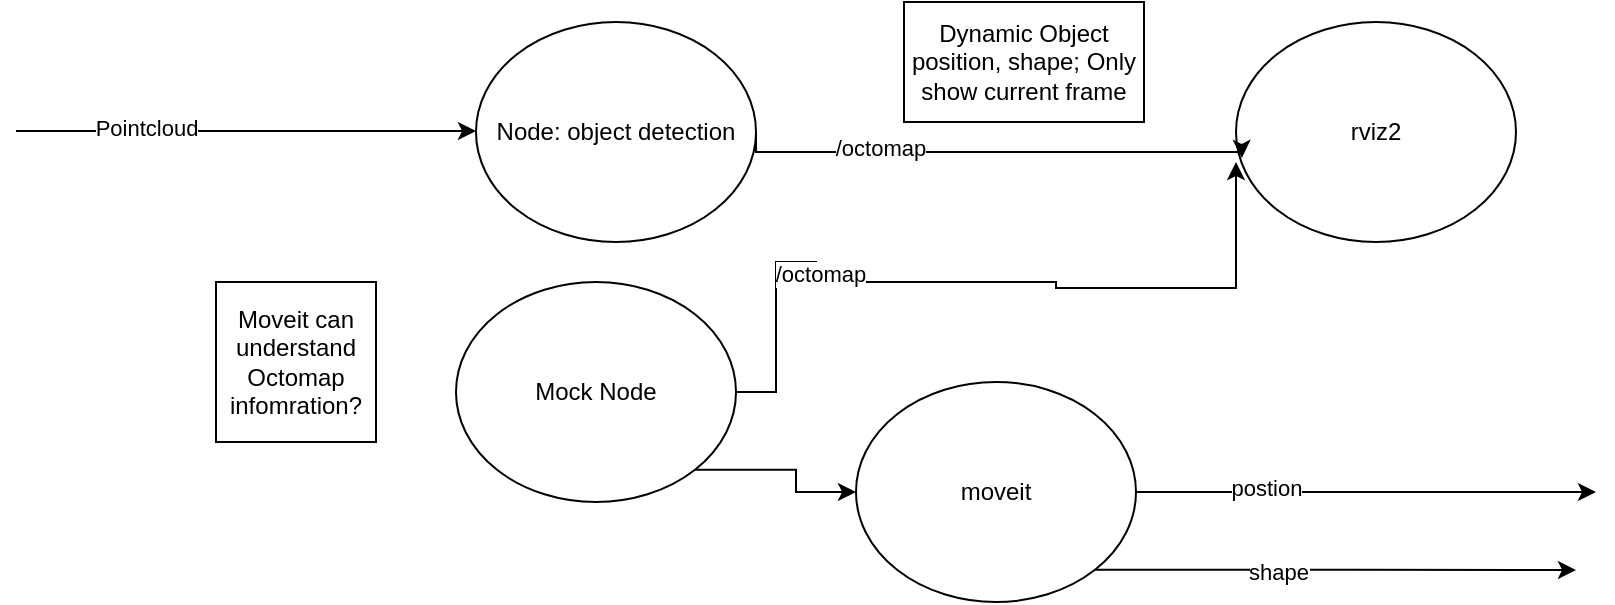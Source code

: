 <mxfile version="24.7.6">
  <diagram name="Page-1" id="Zl-JOsA-Z1bzyySc1XnP">
    <mxGraphModel dx="2191" dy="1962" grid="1" gridSize="10" guides="1" tooltips="1" connect="1" arrows="1" fold="1" page="1" pageScale="1" pageWidth="827" pageHeight="1169" math="0" shadow="0">
      <root>
        <mxCell id="0" />
        <mxCell id="1" parent="0" />
        <mxCell id="8VgjsL-VHkc_QYjVE3Ht-1" style="edgeStyle=orthogonalEdgeStyle;rounded=0;orthogonalLoop=1;jettySize=auto;html=1;" edge="1" parent="1" source="8VgjsL-VHkc_QYjVE3Ht-5">
          <mxGeometry relative="1" as="geometry">
            <mxPoint x="700" y="205" as="targetPoint" />
          </mxGeometry>
        </mxCell>
        <mxCell id="8VgjsL-VHkc_QYjVE3Ht-2" value="postion" style="edgeLabel;html=1;align=center;verticalAlign=middle;resizable=0;points=[];" vertex="1" connectable="0" parent="8VgjsL-VHkc_QYjVE3Ht-1">
          <mxGeometry x="-0.436" y="2" relative="1" as="geometry">
            <mxPoint as="offset" />
          </mxGeometry>
        </mxCell>
        <mxCell id="8VgjsL-VHkc_QYjVE3Ht-3" style="edgeStyle=orthogonalEdgeStyle;rounded=0;orthogonalLoop=1;jettySize=auto;html=1;exitX=1;exitY=1;exitDx=0;exitDy=0;" edge="1" parent="1" source="8VgjsL-VHkc_QYjVE3Ht-5">
          <mxGeometry relative="1" as="geometry">
            <mxPoint x="690" y="244" as="targetPoint" />
          </mxGeometry>
        </mxCell>
        <mxCell id="8VgjsL-VHkc_QYjVE3Ht-4" value="shape" style="edgeLabel;html=1;align=center;verticalAlign=middle;resizable=0;points=[];" vertex="1" connectable="0" parent="8VgjsL-VHkc_QYjVE3Ht-3">
          <mxGeometry x="-0.249" y="-1" relative="1" as="geometry">
            <mxPoint x="1" as="offset" />
          </mxGeometry>
        </mxCell>
        <mxCell id="8VgjsL-VHkc_QYjVE3Ht-5" value="moveit" style="ellipse;whiteSpace=wrap;html=1;" vertex="1" parent="1">
          <mxGeometry x="330" y="150" width="140" height="110" as="geometry" />
        </mxCell>
        <mxCell id="8VgjsL-VHkc_QYjVE3Ht-6" value="rviz2" style="ellipse;whiteSpace=wrap;html=1;" vertex="1" parent="1">
          <mxGeometry x="520" y="-30" width="140" height="110" as="geometry" />
        </mxCell>
        <mxCell id="8VgjsL-VHkc_QYjVE3Ht-7" value="Node: object detection" style="ellipse;whiteSpace=wrap;html=1;" vertex="1" parent="1">
          <mxGeometry x="140" y="-30" width="140" height="110" as="geometry" />
        </mxCell>
        <mxCell id="8VgjsL-VHkc_QYjVE3Ht-8" style="edgeStyle=orthogonalEdgeStyle;rounded=0;orthogonalLoop=1;jettySize=auto;html=1;" edge="1" parent="1">
          <mxGeometry relative="1" as="geometry">
            <mxPoint x="140" y="24.5" as="targetPoint" />
            <mxPoint x="-90" y="24.5" as="sourcePoint" />
          </mxGeometry>
        </mxCell>
        <mxCell id="8VgjsL-VHkc_QYjVE3Ht-9" value="Pointcloud" style="edgeLabel;html=1;align=center;verticalAlign=middle;resizable=0;points=[];" vertex="1" connectable="0" parent="8VgjsL-VHkc_QYjVE3Ht-8">
          <mxGeometry x="-0.436" y="2" relative="1" as="geometry">
            <mxPoint as="offset" />
          </mxGeometry>
        </mxCell>
        <mxCell id="8VgjsL-VHkc_QYjVE3Ht-10" style="edgeStyle=orthogonalEdgeStyle;rounded=0;orthogonalLoop=1;jettySize=auto;html=1;exitX=1;exitY=0.5;exitDx=0;exitDy=0;entryX=0.021;entryY=0.618;entryDx=0;entryDy=0;entryPerimeter=0;" edge="1" parent="1" source="8VgjsL-VHkc_QYjVE3Ht-7" target="8VgjsL-VHkc_QYjVE3Ht-6">
          <mxGeometry relative="1" as="geometry">
            <mxPoint x="470" y="35" as="targetPoint" />
            <mxPoint x="360" y="34.5" as="sourcePoint" />
            <Array as="points">
              <mxPoint x="280" y="35" />
              <mxPoint x="523" y="35" />
            </Array>
          </mxGeometry>
        </mxCell>
        <mxCell id="8VgjsL-VHkc_QYjVE3Ht-11" value="/octomap" style="edgeLabel;html=1;align=center;verticalAlign=middle;resizable=0;points=[];" vertex="1" connectable="0" parent="8VgjsL-VHkc_QYjVE3Ht-10">
          <mxGeometry x="-0.436" y="2" relative="1" as="geometry">
            <mxPoint as="offset" />
          </mxGeometry>
        </mxCell>
        <mxCell id="8VgjsL-VHkc_QYjVE3Ht-12" value="Dynamic Object position, shape; Only show current frame" style="rounded=0;whiteSpace=wrap;html=1;" vertex="1" parent="1">
          <mxGeometry x="354" y="-40" width="120" height="60" as="geometry" />
        </mxCell>
        <mxCell id="8VgjsL-VHkc_QYjVE3Ht-13" value="Moveit can understand Octomap infomration?" style="whiteSpace=wrap;html=1;aspect=fixed;" vertex="1" parent="1">
          <mxGeometry x="10" y="100" width="80" height="80" as="geometry" />
        </mxCell>
        <mxCell id="8VgjsL-VHkc_QYjVE3Ht-14" style="edgeStyle=orthogonalEdgeStyle;rounded=0;orthogonalLoop=1;jettySize=auto;html=1;exitX=1;exitY=1;exitDx=0;exitDy=0;entryX=0;entryY=0.5;entryDx=0;entryDy=0;" edge="1" parent="1" source="8VgjsL-VHkc_QYjVE3Ht-15" target="8VgjsL-VHkc_QYjVE3Ht-5">
          <mxGeometry relative="1" as="geometry" />
        </mxCell>
        <mxCell id="8VgjsL-VHkc_QYjVE3Ht-15" value="Mock Node" style="ellipse;whiteSpace=wrap;html=1;" vertex="1" parent="1">
          <mxGeometry x="130" y="100" width="140" height="110" as="geometry" />
        </mxCell>
        <mxCell id="8VgjsL-VHkc_QYjVE3Ht-16" style="edgeStyle=orthogonalEdgeStyle;rounded=0;orthogonalLoop=1;jettySize=auto;html=1;exitX=1;exitY=0.5;exitDx=0;exitDy=0;" edge="1" parent="1" source="8VgjsL-VHkc_QYjVE3Ht-15">
          <mxGeometry relative="1" as="geometry">
            <mxPoint x="520" y="40" as="targetPoint" />
            <mxPoint x="290" y="125" as="sourcePoint" />
            <Array as="points">
              <mxPoint x="290" y="155" />
              <mxPoint x="290" y="90" />
              <mxPoint x="310" y="90" />
              <mxPoint x="310" y="100" />
              <mxPoint x="430" y="100" />
              <mxPoint x="430" y="103" />
              <mxPoint x="520" y="103" />
            </Array>
          </mxGeometry>
        </mxCell>
        <mxCell id="8VgjsL-VHkc_QYjVE3Ht-17" value="/octomap" style="edgeLabel;html=1;align=center;verticalAlign=middle;resizable=0;points=[];" vertex="1" connectable="0" parent="8VgjsL-VHkc_QYjVE3Ht-16">
          <mxGeometry x="-0.436" y="2" relative="1" as="geometry">
            <mxPoint as="offset" />
          </mxGeometry>
        </mxCell>
      </root>
    </mxGraphModel>
  </diagram>
</mxfile>
